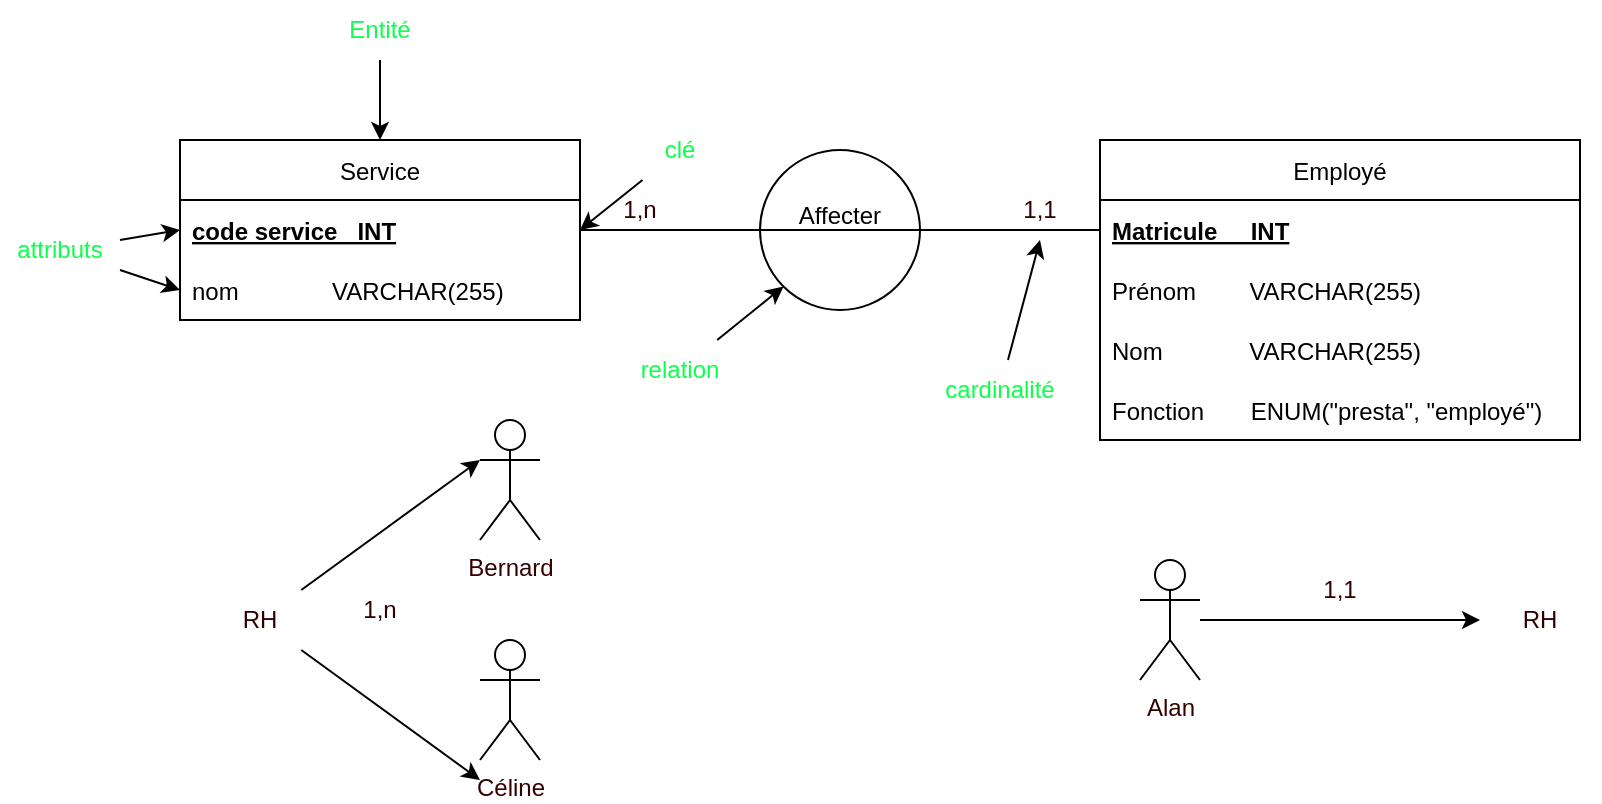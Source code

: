 <mxfile>
    <diagram id="GRlEywoxy09kA-uo9F-i" name="exemple1 mcd">
        <mxGraphModel dx="481" dy="306" grid="1" gridSize="10" guides="1" tooltips="1" connect="1" arrows="1" fold="1" page="1" pageScale="1" pageWidth="850" pageHeight="1100" math="0" shadow="0">
            <root>
                <mxCell id="0"/>
                <mxCell id="1" parent="0"/>
                <mxCell id="2" value="Service" style="swimlane;fontStyle=0;childLayout=stackLayout;horizontal=1;startSize=30;horizontalStack=0;resizeParent=1;resizeParentMax=0;resizeLast=0;collapsible=1;marginBottom=0;" vertex="1" parent="1">
                    <mxGeometry x="100" y="80" width="200" height="90" as="geometry"/>
                </mxCell>
                <mxCell id="3" value="code service   INT" style="text;strokeColor=none;fillColor=none;align=left;verticalAlign=middle;spacingLeft=4;spacingRight=4;overflow=hidden;points=[[0,0.5],[1,0.5]];portConstraint=eastwest;rotatable=0;fontStyle=5" vertex="1" parent="2">
                    <mxGeometry y="30" width="200" height="30" as="geometry"/>
                </mxCell>
                <mxCell id="4" value="nom              VARCHAR(255)" style="text;strokeColor=none;fillColor=none;align=left;verticalAlign=middle;spacingLeft=4;spacingRight=4;overflow=hidden;points=[[0,0.5],[1,0.5]];portConstraint=eastwest;rotatable=0;" vertex="1" parent="2">
                    <mxGeometry y="60" width="200" height="30" as="geometry"/>
                </mxCell>
                <mxCell id="6" value="Employé" style="swimlane;fontStyle=0;childLayout=stackLayout;horizontal=1;startSize=30;horizontalStack=0;resizeParent=1;resizeParentMax=0;resizeLast=0;collapsible=1;marginBottom=0;" vertex="1" parent="1">
                    <mxGeometry x="560" y="80" width="240" height="150" as="geometry"/>
                </mxCell>
                <mxCell id="7" value="Matricule     INT" style="text;strokeColor=none;fillColor=none;align=left;verticalAlign=middle;spacingLeft=4;spacingRight=4;overflow=hidden;points=[[0,0.5],[1,0.5]];portConstraint=eastwest;rotatable=0;fontStyle=5" vertex="1" parent="6">
                    <mxGeometry y="30" width="240" height="30" as="geometry"/>
                </mxCell>
                <mxCell id="8" value="Prénom        VARCHAR(255)" style="text;strokeColor=none;fillColor=none;align=left;verticalAlign=middle;spacingLeft=4;spacingRight=4;overflow=hidden;points=[[0,0.5],[1,0.5]];portConstraint=eastwest;rotatable=0;" vertex="1" parent="6">
                    <mxGeometry y="60" width="240" height="30" as="geometry"/>
                </mxCell>
                <mxCell id="9" value="Nom             VARCHAR(255)" style="text;strokeColor=none;fillColor=none;align=left;verticalAlign=middle;spacingLeft=4;spacingRight=4;overflow=hidden;points=[[0,0.5],[1,0.5]];portConstraint=eastwest;rotatable=0;" vertex="1" parent="6">
                    <mxGeometry y="90" width="240" height="30" as="geometry"/>
                </mxCell>
                <mxCell id="10" value="Fonction       ENUM(&quot;presta&quot;, &quot;employé&quot;)" style="text;strokeColor=none;fillColor=none;align=left;verticalAlign=middle;spacingLeft=4;spacingRight=4;overflow=hidden;points=[[0,0.5],[1,0.5]];portConstraint=eastwest;rotatable=0;" vertex="1" parent="6">
                    <mxGeometry y="120" width="240" height="30" as="geometry"/>
                </mxCell>
                <mxCell id="12" value="Affecter&lt;br&gt;&lt;br&gt;" style="ellipse;whiteSpace=wrap;html=1;aspect=fixed;" vertex="1" parent="1">
                    <mxGeometry x="390" y="85" width="80" height="80" as="geometry"/>
                </mxCell>
                <mxCell id="14" value="" style="endArrow=none;html=1;exitX=1;exitY=0.5;exitDx=0;exitDy=0;entryX=0;entryY=0.5;entryDx=0;entryDy=0;" edge="1" parent="1" source="3" target="7">
                    <mxGeometry width="50" height="50" relative="1" as="geometry">
                        <mxPoint x="430" y="130" as="sourcePoint"/>
                        <mxPoint x="480" y="80" as="targetPoint"/>
                    </mxGeometry>
                </mxCell>
                <mxCell id="16" style="edgeStyle=none;html=1;entryX=0.5;entryY=0;entryDx=0;entryDy=0;fontColor=#0DFF4D;" edge="1" parent="1" source="15" target="2">
                    <mxGeometry relative="1" as="geometry"/>
                </mxCell>
                <mxCell id="15" value="&lt;font color=&quot;#0dff4d&quot;&gt;Entité&lt;/font&gt;" style="text;html=1;strokeColor=none;fillColor=none;align=center;verticalAlign=middle;whiteSpace=wrap;rounded=0;" vertex="1" parent="1">
                    <mxGeometry x="170" y="10" width="60" height="30" as="geometry"/>
                </mxCell>
                <mxCell id="18" style="edgeStyle=none;html=1;entryX=0;entryY=0.5;entryDx=0;entryDy=0;fontColor=#0DFF4D;" edge="1" parent="1" source="17" target="3">
                    <mxGeometry relative="1" as="geometry"/>
                </mxCell>
                <mxCell id="19" style="edgeStyle=none;html=1;entryX=0;entryY=0.5;entryDx=0;entryDy=0;fontColor=#0DFF4D;" edge="1" parent="1" source="17" target="4">
                    <mxGeometry relative="1" as="geometry"/>
                </mxCell>
                <mxCell id="17" value="&lt;font color=&quot;#0dff4d&quot;&gt;attributs&lt;/font&gt;" style="text;html=1;strokeColor=none;fillColor=none;align=center;verticalAlign=middle;whiteSpace=wrap;rounded=0;" vertex="1" parent="1">
                    <mxGeometry x="10" y="120" width="60" height="30" as="geometry"/>
                </mxCell>
                <mxCell id="21" style="edgeStyle=none;html=1;entryX=1;entryY=0.5;entryDx=0;entryDy=0;fontColor=#0DFF4D;" edge="1" parent="1" source="20" target="3">
                    <mxGeometry relative="1" as="geometry"/>
                </mxCell>
                <mxCell id="20" value="&lt;font color=&quot;#0dff4d&quot;&gt;clé&lt;/font&gt;" style="text;html=1;strokeColor=none;fillColor=none;align=center;verticalAlign=middle;whiteSpace=wrap;rounded=0;" vertex="1" parent="1">
                    <mxGeometry x="320" y="70" width="60" height="30" as="geometry"/>
                </mxCell>
                <mxCell id="23" style="edgeStyle=none;html=1;entryX=0;entryY=1;entryDx=0;entryDy=0;fontColor=#0DFF4D;" edge="1" parent="1" source="22" target="12">
                    <mxGeometry relative="1" as="geometry"/>
                </mxCell>
                <mxCell id="22" value="&lt;font color=&quot;#0dff4d&quot;&gt;relation&lt;/font&gt;" style="text;html=1;strokeColor=none;fillColor=none;align=center;verticalAlign=middle;whiteSpace=wrap;rounded=0;" vertex="1" parent="1">
                    <mxGeometry x="320" y="180" width="60" height="30" as="geometry"/>
                </mxCell>
                <mxCell id="27" style="edgeStyle=none;html=1;fontColor=#330000;" edge="1" parent="1" source="24" target="25">
                    <mxGeometry relative="1" as="geometry"/>
                </mxCell>
                <mxCell id="24" value="&lt;font color=&quot;#330000&quot;&gt;Alan&lt;/font&gt;" style="shape=umlActor;verticalLabelPosition=bottom;verticalAlign=top;html=1;outlineConnect=0;fontColor=#0DFF4D;" vertex="1" parent="1">
                    <mxGeometry x="580" y="290" width="30" height="60" as="geometry"/>
                </mxCell>
                <mxCell id="25" value="RH" style="text;html=1;strokeColor=none;fillColor=none;align=center;verticalAlign=middle;whiteSpace=wrap;rounded=0;fontColor=#330000;" vertex="1" parent="1">
                    <mxGeometry x="750" y="305" width="60" height="30" as="geometry"/>
                </mxCell>
                <mxCell id="28" value="1,1" style="text;html=1;strokeColor=none;fillColor=none;align=center;verticalAlign=middle;whiteSpace=wrap;rounded=0;fontColor=#330000;" vertex="1" parent="1">
                    <mxGeometry x="650" y="290" width="60" height="30" as="geometry"/>
                </mxCell>
                <mxCell id="29" value="1,1" style="text;html=1;strokeColor=none;fillColor=none;align=center;verticalAlign=middle;whiteSpace=wrap;rounded=0;fontColor=#330000;" vertex="1" parent="1">
                    <mxGeometry x="500" y="100" width="60" height="30" as="geometry"/>
                </mxCell>
                <mxCell id="33" style="edgeStyle=none;html=1;entryX=0;entryY=0.333;entryDx=0;entryDy=0;entryPerimeter=0;fontColor=#330000;" edge="1" parent="1" source="30" target="31">
                    <mxGeometry relative="1" as="geometry"/>
                </mxCell>
                <mxCell id="34" style="edgeStyle=none;html=1;fontColor=#330000;" edge="1" parent="1" source="30">
                    <mxGeometry relative="1" as="geometry">
                        <mxPoint x="250" y="400" as="targetPoint"/>
                    </mxGeometry>
                </mxCell>
                <mxCell id="30" value="RH" style="text;html=1;strokeColor=none;fillColor=none;align=center;verticalAlign=middle;whiteSpace=wrap;rounded=0;fontColor=#330000;" vertex="1" parent="1">
                    <mxGeometry x="110" y="305" width="60" height="30" as="geometry"/>
                </mxCell>
                <mxCell id="31" value="Bernard" style="shape=umlActor;verticalLabelPosition=bottom;verticalAlign=top;html=1;outlineConnect=0;fontColor=#330000;" vertex="1" parent="1">
                    <mxGeometry x="250" y="220" width="30" height="60" as="geometry"/>
                </mxCell>
                <mxCell id="32" value="Céline" style="shape=umlActor;verticalLabelPosition=bottom;verticalAlign=top;html=1;outlineConnect=0;fontColor=#330000;" vertex="1" parent="1">
                    <mxGeometry x="250" y="330" width="30" height="60" as="geometry"/>
                </mxCell>
                <mxCell id="36" value="1,n" style="text;html=1;strokeColor=none;fillColor=none;align=center;verticalAlign=middle;whiteSpace=wrap;rounded=0;fontColor=#330000;" vertex="1" parent="1">
                    <mxGeometry x="170" y="300" width="60" height="30" as="geometry"/>
                </mxCell>
                <mxCell id="37" value="1,n" style="text;html=1;strokeColor=none;fillColor=none;align=center;verticalAlign=middle;whiteSpace=wrap;rounded=0;fontColor=#330000;" vertex="1" parent="1">
                    <mxGeometry x="300" y="100" width="60" height="30" as="geometry"/>
                </mxCell>
                <mxCell id="40" style="edgeStyle=none;html=1;entryX=0.5;entryY=1;entryDx=0;entryDy=0;fontColor=#330000;" edge="1" parent="1" source="39" target="29">
                    <mxGeometry relative="1" as="geometry"/>
                </mxCell>
                <mxCell id="39" value="&lt;font color=&quot;#0dff4d&quot;&gt;cardinalité&lt;/font&gt;" style="text;html=1;strokeColor=none;fillColor=none;align=center;verticalAlign=middle;whiteSpace=wrap;rounded=0;" vertex="1" parent="1">
                    <mxGeometry x="480" y="190" width="60" height="30" as="geometry"/>
                </mxCell>
            </root>
        </mxGraphModel>
    </diagram>
</mxfile>